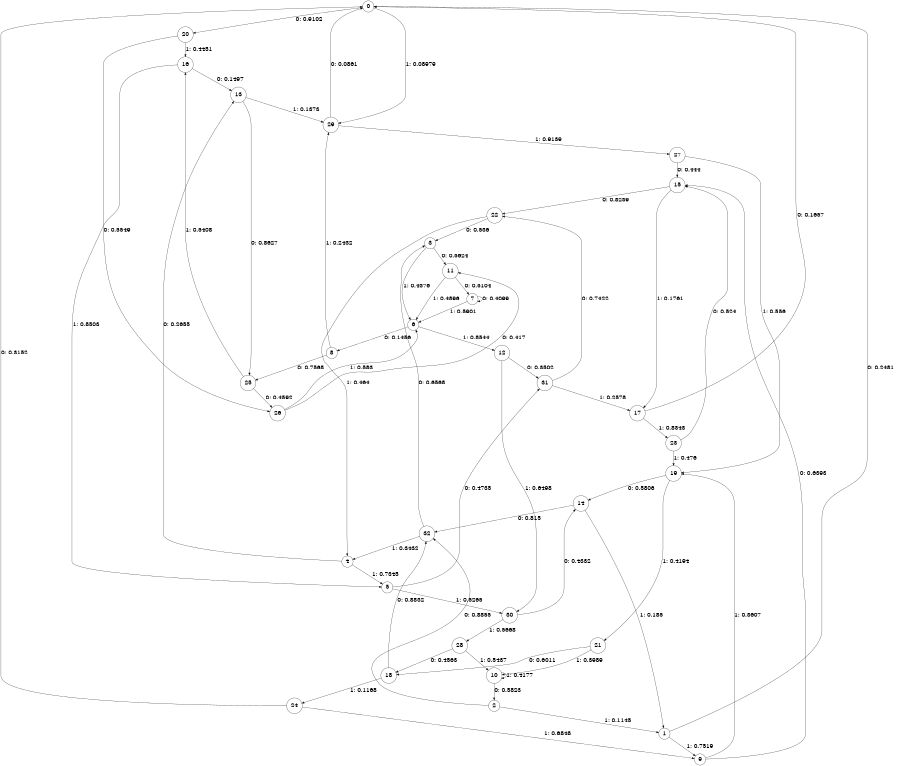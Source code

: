 digraph "ch9faceL7" {
size = "6,8.5";
ratio = "fill";
node [shape = circle];
node [fontsize = 24];
edge [fontsize = 24];
0 -> 20 [label = "0: 0.9102   "];
0 -> 29 [label = "1: 0.08979  "];
1 -> 0 [label = "0: 0.2481   "];
1 -> 9 [label = "1: 0.7519   "];
2 -> 32 [label = "0: 0.8855   "];
2 -> 1 [label = "1: 0.1145   "];
3 -> 11 [label = "0: 0.5624   "];
3 -> 6 [label = "1: 0.4376   "];
4 -> 13 [label = "0: 0.2655   "];
4 -> 5 [label = "1: 0.7345   "];
5 -> 31 [label = "0: 0.4735   "];
5 -> 30 [label = "1: 0.5265   "];
6 -> 8 [label = "0: 0.1456   "];
6 -> 12 [label = "1: 0.8544   "];
7 -> 7 [label = "0: 0.4099   "];
7 -> 6 [label = "1: 0.5901   "];
8 -> 25 [label = "0: 0.7568   "];
8 -> 29 [label = "1: 0.2432   "];
9 -> 15 [label = "0: 0.6393   "];
9 -> 19 [label = "1: 0.3607   "];
10 -> 2 [label = "0: 0.5823   "];
10 -> 10 [label = "1: 0.4177   "];
11 -> 7 [label = "0: 0.5104   "];
11 -> 6 [label = "1: 0.4896   "];
12 -> 31 [label = "0: 0.3502   "];
12 -> 30 [label = "1: 0.6498   "];
13 -> 25 [label = "0: 0.8627   "];
13 -> 29 [label = "1: 0.1373   "];
14 -> 32 [label = "0: 0.815    "];
14 -> 1 [label = "1: 0.185    "];
15 -> 22 [label = "0: 0.8239   "];
15 -> 17 [label = "1: 0.1761   "];
16 -> 13 [label = "0: 0.1497   "];
16 -> 5 [label = "1: 0.8503   "];
17 -> 0 [label = "0: 0.1657   "];
17 -> 23 [label = "1: 0.8343   "];
18 -> 32 [label = "0: 0.8832   "];
18 -> 24 [label = "1: 0.1168   "];
19 -> 14 [label = "0: 0.5806   "];
19 -> 21 [label = "1: 0.4194   "];
20 -> 26 [label = "0: 0.5549   "];
20 -> 16 [label = "1: 0.4451   "];
21 -> 18 [label = "0: 0.6011   "];
21 -> 10 [label = "1: 0.3989   "];
22 -> 3 [label = "0: 0.536    "];
22 -> 4 [label = "1: 0.464    "];
23 -> 15 [label = "0: 0.524    "];
23 -> 19 [label = "1: 0.476    "];
24 -> 0 [label = "0: 0.3152   "];
24 -> 9 [label = "1: 0.6848   "];
25 -> 26 [label = "0: 0.4592   "];
25 -> 16 [label = "1: 0.5408   "];
26 -> 11 [label = "0: 0.417    "];
26 -> 6 [label = "1: 0.583    "];
27 -> 15 [label = "0: 0.444    "];
27 -> 19 [label = "1: 0.556    "];
28 -> 18 [label = "0: 0.4563   "];
28 -> 10 [label = "1: 0.5437   "];
29 -> 0 [label = "0: 0.0861   "];
29 -> 27 [label = "1: 0.9139   "];
30 -> 14 [label = "0: 0.4332   "];
30 -> 28 [label = "1: 0.5668   "];
31 -> 22 [label = "0: 0.7422   "];
31 -> 17 [label = "1: 0.2578   "];
32 -> 3 [label = "0: 0.6568   "];
32 -> 4 [label = "1: 0.3432   "];
}
